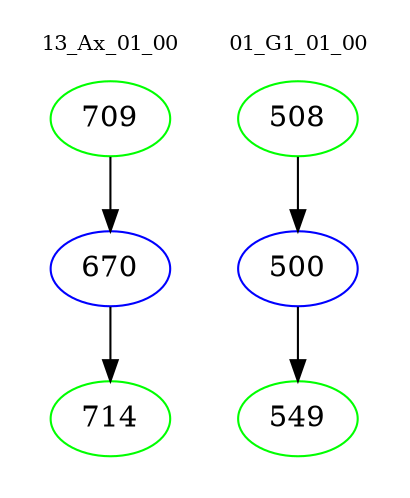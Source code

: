 digraph{
subgraph cluster_0 {
color = white
label = "13_Ax_01_00";
fontsize=10;
T0_709 [label="709", color="green"]
T0_709 -> T0_670 [color="black"]
T0_670 [label="670", color="blue"]
T0_670 -> T0_714 [color="black"]
T0_714 [label="714", color="green"]
}
subgraph cluster_1 {
color = white
label = "01_G1_01_00";
fontsize=10;
T1_508 [label="508", color="green"]
T1_508 -> T1_500 [color="black"]
T1_500 [label="500", color="blue"]
T1_500 -> T1_549 [color="black"]
T1_549 [label="549", color="green"]
}
}
